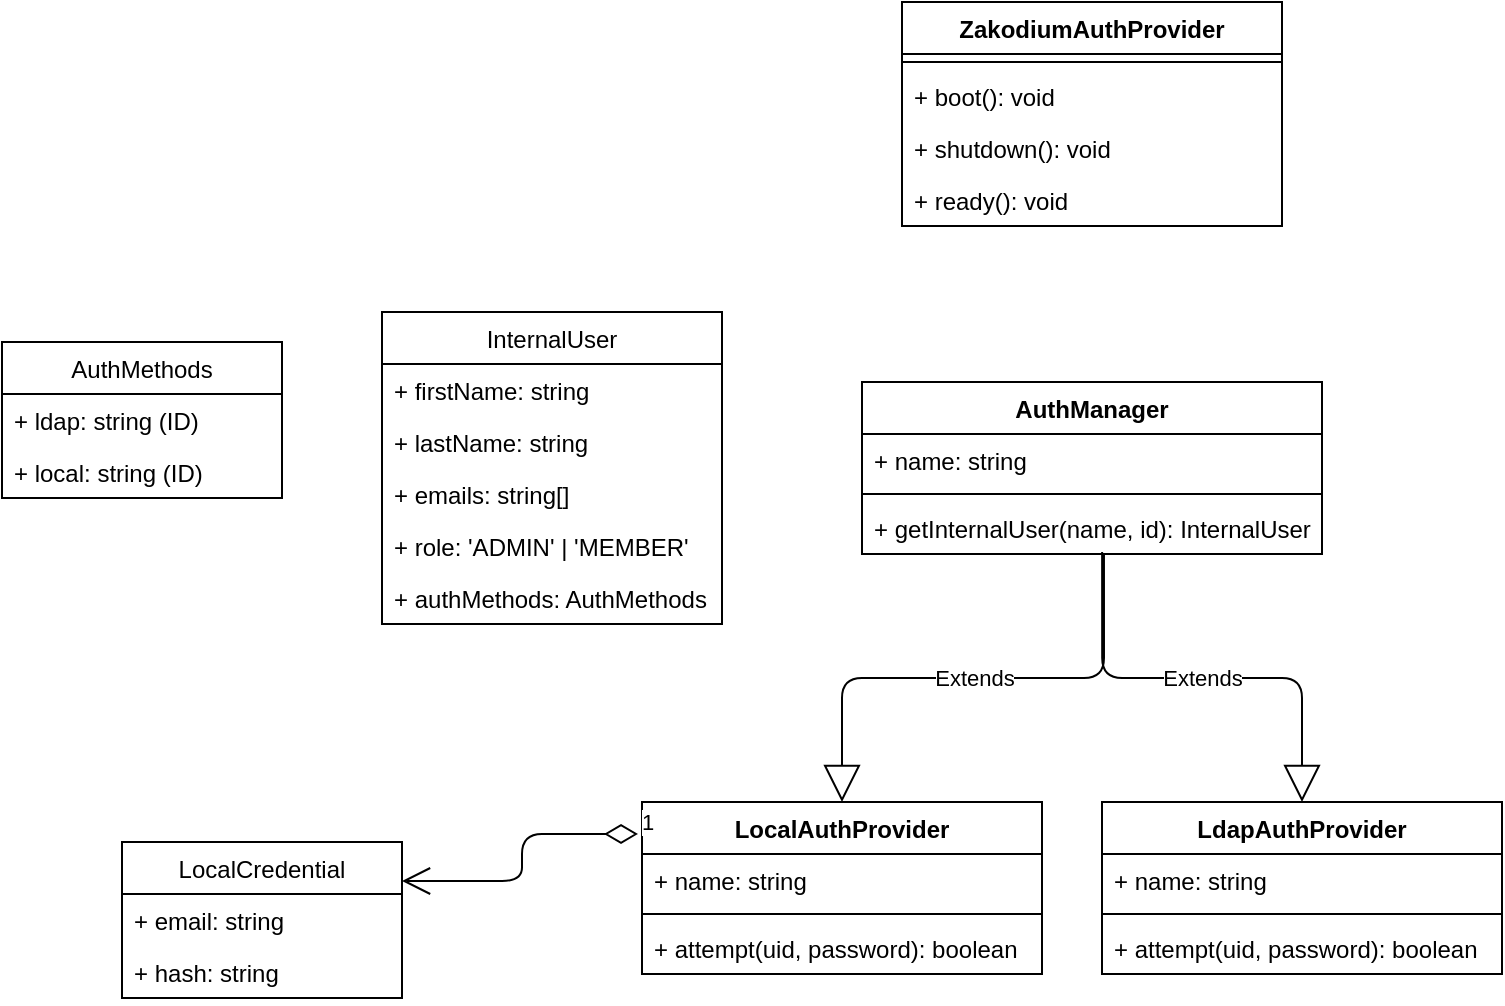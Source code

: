 <mxfile version="13.8.3" type="device"><diagram id="A_v-qwTgVN_U3-WFNYS2" name="Page-1"><mxGraphModel dx="1422" dy="762" grid="1" gridSize="10" guides="1" tooltips="1" connect="1" arrows="1" fold="1" page="1" pageScale="1" pageWidth="827" pageHeight="1169" math="0" shadow="0"><root><mxCell id="0"/><mxCell id="1" parent="0"/><mxCell id="mywQCfjl89z_RDTdxRmh-5" value="AuthMethods" style="swimlane;fontStyle=0;childLayout=stackLayout;horizontal=1;startSize=26;fillColor=none;horizontalStack=0;resizeParent=1;resizeParentMax=0;resizeLast=0;collapsible=1;marginBottom=0;" parent="1" vertex="1"><mxGeometry x="40" y="360" width="140" height="78" as="geometry"/></mxCell><mxCell id="mywQCfjl89z_RDTdxRmh-6" value="+ ldap: string (ID)" style="text;strokeColor=none;fillColor=none;align=left;verticalAlign=top;spacingLeft=4;spacingRight=4;overflow=hidden;rotatable=0;points=[[0,0.5],[1,0.5]];portConstraint=eastwest;" parent="mywQCfjl89z_RDTdxRmh-5" vertex="1"><mxGeometry y="26" width="140" height="26" as="geometry"/></mxCell><mxCell id="mywQCfjl89z_RDTdxRmh-7" value="+ local: string (ID)" style="text;strokeColor=none;fillColor=none;align=left;verticalAlign=top;spacingLeft=4;spacingRight=4;overflow=hidden;rotatable=0;points=[[0,0.5],[1,0.5]];portConstraint=eastwest;" parent="mywQCfjl89z_RDTdxRmh-5" vertex="1"><mxGeometry y="52" width="140" height="26" as="geometry"/></mxCell><mxCell id="mywQCfjl89z_RDTdxRmh-9" value="InternalUser" style="swimlane;fontStyle=0;childLayout=stackLayout;horizontal=1;startSize=26;fillColor=none;horizontalStack=0;resizeParent=1;resizeParentMax=0;resizeLast=0;collapsible=1;marginBottom=0;" parent="1" vertex="1"><mxGeometry x="230" y="345" width="170" height="156" as="geometry"/></mxCell><mxCell id="mywQCfjl89z_RDTdxRmh-10" value="+ firstName: string" style="text;strokeColor=none;fillColor=none;align=left;verticalAlign=top;spacingLeft=4;spacingRight=4;overflow=hidden;rotatable=0;points=[[0,0.5],[1,0.5]];portConstraint=eastwest;" parent="mywQCfjl89z_RDTdxRmh-9" vertex="1"><mxGeometry y="26" width="170" height="26" as="geometry"/></mxCell><mxCell id="mywQCfjl89z_RDTdxRmh-11" value="+ lastName: string" style="text;strokeColor=none;fillColor=none;align=left;verticalAlign=top;spacingLeft=4;spacingRight=4;overflow=hidden;rotatable=0;points=[[0,0.5],[1,0.5]];portConstraint=eastwest;" parent="mywQCfjl89z_RDTdxRmh-9" vertex="1"><mxGeometry y="52" width="170" height="26" as="geometry"/></mxCell><mxCell id="mywQCfjl89z_RDTdxRmh-12" value="+ emails: string[]" style="text;strokeColor=none;fillColor=none;align=left;verticalAlign=top;spacingLeft=4;spacingRight=4;overflow=hidden;rotatable=0;points=[[0,0.5],[1,0.5]];portConstraint=eastwest;" parent="mywQCfjl89z_RDTdxRmh-9" vertex="1"><mxGeometry y="78" width="170" height="26" as="geometry"/></mxCell><mxCell id="mywQCfjl89z_RDTdxRmh-13" value="+ role: 'ADMIN' | 'MEMBER'" style="text;strokeColor=none;fillColor=none;align=left;verticalAlign=top;spacingLeft=4;spacingRight=4;overflow=hidden;rotatable=0;points=[[0,0.5],[1,0.5]];portConstraint=eastwest;" parent="mywQCfjl89z_RDTdxRmh-9" vertex="1"><mxGeometry y="104" width="170" height="26" as="geometry"/></mxCell><mxCell id="mywQCfjl89z_RDTdxRmh-14" value="+ authMethods: AuthMethods" style="text;strokeColor=none;fillColor=none;align=left;verticalAlign=top;spacingLeft=4;spacingRight=4;overflow=hidden;rotatable=0;points=[[0,0.5],[1,0.5]];portConstraint=eastwest;" parent="mywQCfjl89z_RDTdxRmh-9" vertex="1"><mxGeometry y="130" width="170" height="26" as="geometry"/></mxCell><mxCell id="mywQCfjl89z_RDTdxRmh-15" value="AuthManager" style="swimlane;fontStyle=1;align=center;verticalAlign=top;childLayout=stackLayout;horizontal=1;startSize=26;horizontalStack=0;resizeParent=1;resizeParentMax=0;resizeLast=0;collapsible=1;marginBottom=0;" parent="1" vertex="1"><mxGeometry x="470" y="380" width="230" height="86" as="geometry"/></mxCell><mxCell id="mywQCfjl89z_RDTdxRmh-16" value="+ name: string" style="text;strokeColor=none;fillColor=none;align=left;verticalAlign=top;spacingLeft=4;spacingRight=4;overflow=hidden;rotatable=0;points=[[0,0.5],[1,0.5]];portConstraint=eastwest;" parent="mywQCfjl89z_RDTdxRmh-15" vertex="1"><mxGeometry y="26" width="230" height="26" as="geometry"/></mxCell><mxCell id="mywQCfjl89z_RDTdxRmh-17" value="" style="line;strokeWidth=1;fillColor=none;align=left;verticalAlign=middle;spacingTop=-1;spacingLeft=3;spacingRight=3;rotatable=0;labelPosition=right;points=[];portConstraint=eastwest;" parent="mywQCfjl89z_RDTdxRmh-15" vertex="1"><mxGeometry y="52" width="230" height="8" as="geometry"/></mxCell><mxCell id="mywQCfjl89z_RDTdxRmh-32" value="+ getInternalUser(name, id): InternalUser" style="text;strokeColor=none;fillColor=none;align=left;verticalAlign=top;spacingLeft=4;spacingRight=4;overflow=hidden;rotatable=0;points=[[0,0.5],[1,0.5]];portConstraint=eastwest;" parent="mywQCfjl89z_RDTdxRmh-15" vertex="1"><mxGeometry y="60" width="230" height="26" as="geometry"/></mxCell><mxCell id="mywQCfjl89z_RDTdxRmh-24" value="LocalAuthProvider" style="swimlane;fontStyle=1;align=center;verticalAlign=top;childLayout=stackLayout;horizontal=1;startSize=26;horizontalStack=0;resizeParent=1;resizeParentMax=0;resizeLast=0;collapsible=1;marginBottom=0;" parent="1" vertex="1"><mxGeometry x="360" y="590" width="200" height="86" as="geometry"/></mxCell><mxCell id="mywQCfjl89z_RDTdxRmh-25" value="+ name: string" style="text;strokeColor=none;fillColor=none;align=left;verticalAlign=top;spacingLeft=4;spacingRight=4;overflow=hidden;rotatable=0;points=[[0,0.5],[1,0.5]];portConstraint=eastwest;" parent="mywQCfjl89z_RDTdxRmh-24" vertex="1"><mxGeometry y="26" width="200" height="26" as="geometry"/></mxCell><mxCell id="mywQCfjl89z_RDTdxRmh-26" value="" style="line;strokeWidth=1;fillColor=none;align=left;verticalAlign=middle;spacingTop=-1;spacingLeft=3;spacingRight=3;rotatable=0;labelPosition=right;points=[];portConstraint=eastwest;" parent="mywQCfjl89z_RDTdxRmh-24" vertex="1"><mxGeometry y="52" width="200" height="8" as="geometry"/></mxCell><mxCell id="mywQCfjl89z_RDTdxRmh-27" value="+ attempt(uid, password): boolean" style="text;strokeColor=none;fillColor=none;align=left;verticalAlign=top;spacingLeft=4;spacingRight=4;overflow=hidden;rotatable=0;points=[[0,0.5],[1,0.5]];portConstraint=eastwest;" parent="mywQCfjl89z_RDTdxRmh-24" vertex="1"><mxGeometry y="60" width="200" height="26" as="geometry"/></mxCell><mxCell id="mywQCfjl89z_RDTdxRmh-28" value="LdapAuthProvider" style="swimlane;fontStyle=1;align=center;verticalAlign=top;childLayout=stackLayout;horizontal=1;startSize=26;horizontalStack=0;resizeParent=1;resizeParentMax=0;resizeLast=0;collapsible=1;marginBottom=0;" parent="1" vertex="1"><mxGeometry x="590" y="590" width="200" height="86" as="geometry"/></mxCell><mxCell id="mywQCfjl89z_RDTdxRmh-29" value="+ name: string" style="text;strokeColor=none;fillColor=none;align=left;verticalAlign=top;spacingLeft=4;spacingRight=4;overflow=hidden;rotatable=0;points=[[0,0.5],[1,0.5]];portConstraint=eastwest;" parent="mywQCfjl89z_RDTdxRmh-28" vertex="1"><mxGeometry y="26" width="200" height="26" as="geometry"/></mxCell><mxCell id="mywQCfjl89z_RDTdxRmh-30" value="" style="line;strokeWidth=1;fillColor=none;align=left;verticalAlign=middle;spacingTop=-1;spacingLeft=3;spacingRight=3;rotatable=0;labelPosition=right;points=[];portConstraint=eastwest;" parent="mywQCfjl89z_RDTdxRmh-28" vertex="1"><mxGeometry y="52" width="200" height="8" as="geometry"/></mxCell><mxCell id="mywQCfjl89z_RDTdxRmh-31" value="+ attempt(uid, password): boolean" style="text;strokeColor=none;fillColor=none;align=left;verticalAlign=top;spacingLeft=4;spacingRight=4;overflow=hidden;rotatable=0;points=[[0,0.5],[1,0.5]];portConstraint=eastwest;" parent="mywQCfjl89z_RDTdxRmh-28" vertex="1"><mxGeometry y="60" width="200" height="26" as="geometry"/></mxCell><mxCell id="mywQCfjl89z_RDTdxRmh-33" value="Extends" style="endArrow=block;endSize=16;endFill=0;html=1;entryX=0.5;entryY=0;entryDx=0;entryDy=0;edgeStyle=orthogonalEdgeStyle;exitX=0.526;exitY=1;exitDx=0;exitDy=0;exitPerimeter=0;" parent="1" source="mywQCfjl89z_RDTdxRmh-32" target="mywQCfjl89z_RDTdxRmh-24" edge="1"><mxGeometry width="160" relative="1" as="geometry"><mxPoint x="585" y="530" as="sourcePoint"/><mxPoint x="360" y="850" as="targetPoint"/></mxGeometry></mxCell><mxCell id="mywQCfjl89z_RDTdxRmh-34" value="Extends" style="endArrow=block;endSize=16;endFill=0;html=1;entryX=0.5;entryY=0;entryDx=0;entryDy=0;edgeStyle=orthogonalEdgeStyle;exitX=0.522;exitY=0.962;exitDx=0;exitDy=0;exitPerimeter=0;" parent="1" source="mywQCfjl89z_RDTdxRmh-32" target="mywQCfjl89z_RDTdxRmh-28" edge="1"><mxGeometry width="160" relative="1" as="geometry"><mxPoint x="650.49" y="780" as="sourcePoint"/><mxPoint x="519.51" y="878" as="targetPoint"/></mxGeometry></mxCell><mxCell id="mywQCfjl89z_RDTdxRmh-35" value="ZakodiumAuthProvider" style="swimlane;fontStyle=1;align=center;verticalAlign=top;childLayout=stackLayout;horizontal=1;startSize=26;horizontalStack=0;resizeParent=1;resizeParentMax=0;resizeLast=0;collapsible=1;marginBottom=0;" parent="1" vertex="1"><mxGeometry x="490" y="190" width="190" height="112" as="geometry"/></mxCell><mxCell id="mywQCfjl89z_RDTdxRmh-37" value="" style="line;strokeWidth=1;fillColor=none;align=left;verticalAlign=middle;spacingTop=-1;spacingLeft=3;spacingRight=3;rotatable=0;labelPosition=right;points=[];portConstraint=eastwest;" parent="mywQCfjl89z_RDTdxRmh-35" vertex="1"><mxGeometry y="26" width="190" height="8" as="geometry"/></mxCell><mxCell id="mywQCfjl89z_RDTdxRmh-38" value="+ boot(): void" style="text;strokeColor=none;fillColor=none;align=left;verticalAlign=top;spacingLeft=4;spacingRight=4;overflow=hidden;rotatable=0;points=[[0,0.5],[1,0.5]];portConstraint=eastwest;" parent="mywQCfjl89z_RDTdxRmh-35" vertex="1"><mxGeometry y="34" width="190" height="26" as="geometry"/></mxCell><mxCell id="mywQCfjl89z_RDTdxRmh-39" value="+ shutdown(): void" style="text;strokeColor=none;fillColor=none;align=left;verticalAlign=top;spacingLeft=4;spacingRight=4;overflow=hidden;rotatable=0;points=[[0,0.5],[1,0.5]];portConstraint=eastwest;" parent="mywQCfjl89z_RDTdxRmh-35" vertex="1"><mxGeometry y="60" width="190" height="26" as="geometry"/></mxCell><mxCell id="mywQCfjl89z_RDTdxRmh-40" value="+ ready(): void" style="text;strokeColor=none;fillColor=none;align=left;verticalAlign=top;spacingLeft=4;spacingRight=4;overflow=hidden;rotatable=0;points=[[0,0.5],[1,0.5]];portConstraint=eastwest;" parent="mywQCfjl89z_RDTdxRmh-35" vertex="1"><mxGeometry y="86" width="190" height="26" as="geometry"/></mxCell><mxCell id="mywQCfjl89z_RDTdxRmh-41" value="LocalCredential" style="swimlane;fontStyle=0;childLayout=stackLayout;horizontal=1;startSize=26;fillColor=none;horizontalStack=0;resizeParent=1;resizeParentMax=0;resizeLast=0;collapsible=1;marginBottom=0;" parent="1" vertex="1"><mxGeometry x="100" y="610" width="140" height="78" as="geometry"/></mxCell><mxCell id="mywQCfjl89z_RDTdxRmh-42" value="+ email: string" style="text;strokeColor=none;fillColor=none;align=left;verticalAlign=top;spacingLeft=4;spacingRight=4;overflow=hidden;rotatable=0;points=[[0,0.5],[1,0.5]];portConstraint=eastwest;" parent="mywQCfjl89z_RDTdxRmh-41" vertex="1"><mxGeometry y="26" width="140" height="26" as="geometry"/></mxCell><mxCell id="mywQCfjl89z_RDTdxRmh-43" value="+ hash: string" style="text;strokeColor=none;fillColor=none;align=left;verticalAlign=top;spacingLeft=4;spacingRight=4;overflow=hidden;rotatable=0;points=[[0,0.5],[1,0.5]];portConstraint=eastwest;" parent="mywQCfjl89z_RDTdxRmh-41" vertex="1"><mxGeometry y="52" width="140" height="26" as="geometry"/></mxCell><mxCell id="mywQCfjl89z_RDTdxRmh-46" value="1" style="endArrow=open;html=1;endSize=12;startArrow=diamondThin;startSize=14;startFill=0;edgeStyle=orthogonalEdgeStyle;align=left;verticalAlign=bottom;entryX=1;entryY=0.25;entryDx=0;entryDy=0;exitX=-0.01;exitY=0.186;exitDx=0;exitDy=0;exitPerimeter=0;" parent="1" source="mywQCfjl89z_RDTdxRmh-24" target="mywQCfjl89z_RDTdxRmh-41" edge="1"><mxGeometry x="-1" y="3" relative="1" as="geometry"><mxPoint x="320" y="710" as="sourcePoint"/><mxPoint x="240" y="600" as="targetPoint"/></mxGeometry></mxCell></root></mxGraphModel></diagram></mxfile>
